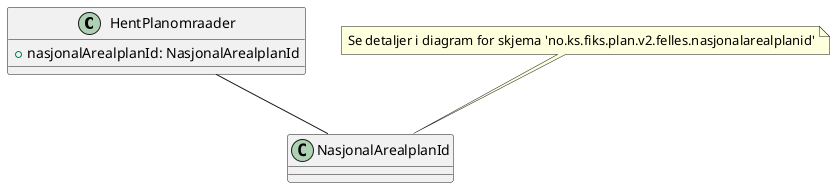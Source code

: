 @startuml

class HentPlanomraader {
    +nasjonalArealplanId: NasjonalArealplanId
}

HentPlanomraader -- NasjonalArealplanId

note top of NasjonalArealplanId : Se detaljer i diagram for skjema 'no.ks.fiks.plan.v2.felles.nasjonalarealplanid'

@enduml